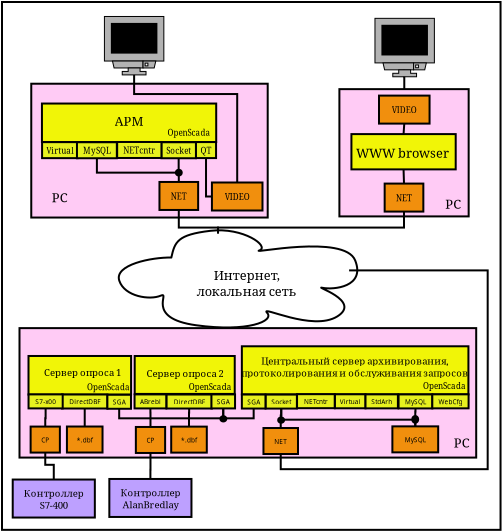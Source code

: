 <?xml version="1.0" encoding="UTF-8"?>
<dia:diagram xmlns:dia="http://www.lysator.liu.se/~alla/dia/">
  <dia:layer name="Тло" visible="true">
    <dia:group>
      <dia:object type="Standard - Box" version="0" id="O0">
        <dia:attribute name="obj_pos">
          <dia:point val="21.493,-13.909"/>
        </dia:attribute>
        <dia:attribute name="obj_bb">
          <dia:rectangle val="21.443,-13.959;46.47,12.534"/>
        </dia:attribute>
        <dia:attribute name="elem_corner">
          <dia:point val="21.493,-13.909"/>
        </dia:attribute>
        <dia:attribute name="elem_width">
          <dia:real val="24.927"/>
        </dia:attribute>
        <dia:attribute name="elem_height">
          <dia:real val="26.392"/>
        </dia:attribute>
        <dia:attribute name="show_background">
          <dia:boolean val="true"/>
        </dia:attribute>
      </dia:object>
      <dia:group>
        <dia:object type="Standard - Box" version="0" id="O1">
          <dia:attribute name="obj_pos">
            <dia:point val="22.956,-9.823"/>
          </dia:attribute>
          <dia:attribute name="obj_bb">
            <dia:rectangle val="22.907,-9.873;34.828,-3.082"/>
          </dia:attribute>
          <dia:attribute name="elem_corner">
            <dia:point val="22.956,-9.823"/>
          </dia:attribute>
          <dia:attribute name="elem_width">
            <dia:real val="11.822"/>
          </dia:attribute>
          <dia:attribute name="elem_height">
            <dia:real val="6.691"/>
          </dia:attribute>
          <dia:attribute name="inner_color">
            <dia:color val="#ffcbf5"/>
          </dia:attribute>
          <dia:attribute name="show_background">
            <dia:boolean val="true"/>
          </dia:attribute>
        </dia:object>
        <dia:object type="Standard - Box" version="0" id="O2">
          <dia:attribute name="obj_pos">
            <dia:point val="23.49,-8.832"/>
          </dia:attribute>
          <dia:attribute name="obj_bb">
            <dia:rectangle val="23.44,-8.882;32.253,-6.859"/>
          </dia:attribute>
          <dia:attribute name="elem_corner">
            <dia:point val="23.49,-8.832"/>
          </dia:attribute>
          <dia:attribute name="elem_width">
            <dia:real val="8.713"/>
          </dia:attribute>
          <dia:attribute name="elem_height">
            <dia:real val="1.923"/>
          </dia:attribute>
          <dia:attribute name="inner_color">
            <dia:color val="#f1f507"/>
          </dia:attribute>
          <dia:attribute name="show_background">
            <dia:boolean val="true"/>
          </dia:attribute>
        </dia:object>
        <dia:object type="Standard - Text" version="0" id="O3">
          <dia:attribute name="obj_pos">
            <dia:point val="24.373,-3.902"/>
          </dia:attribute>
          <dia:attribute name="obj_bb">
            <dia:rectangle val="23.863,-4.517;24.884,-3.717"/>
          </dia:attribute>
          <dia:attribute name="text">
            <dia:composite type="text">
              <dia:attribute name="string">
                <dia:string>#PC#</dia:string>
              </dia:attribute>
              <dia:attribute name="font">
                <dia:font name="Times-Roman"/>
              </dia:attribute>
              <dia:attribute name="height">
                <dia:real val="0.8"/>
              </dia:attribute>
              <dia:attribute name="pos">
                <dia:point val="24.373,-3.902"/>
              </dia:attribute>
              <dia:attribute name="color">
                <dia:color val="#000000"/>
              </dia:attribute>
              <dia:attribute name="alignment">
                <dia:enum val="1"/>
              </dia:attribute>
            </dia:composite>
          </dia:attribute>
        </dia:object>
        <dia:object type="Flowchart - Box" version="0" id="O4">
          <dia:attribute name="obj_pos">
            <dia:point val="23.497,-6.902"/>
          </dia:attribute>
          <dia:attribute name="obj_bb">
            <dia:rectangle val="23.447,-6.952;25.321,-6.052"/>
          </dia:attribute>
          <dia:attribute name="elem_corner">
            <dia:point val="23.497,-6.902"/>
          </dia:attribute>
          <dia:attribute name="elem_width">
            <dia:real val="1.774"/>
          </dia:attribute>
          <dia:attribute name="elem_height">
            <dia:real val="0.8"/>
          </dia:attribute>
          <dia:attribute name="inner_color">
            <dia:color val="#e7f11f"/>
          </dia:attribute>
          <dia:attribute name="show_background">
            <dia:boolean val="true"/>
          </dia:attribute>
          <dia:attribute name="padding">
            <dia:real val="0.1"/>
          </dia:attribute>
          <dia:attribute name="text">
            <dia:composite type="text">
              <dia:attribute name="string">
                <dia:string>#Virtual#</dia:string>
              </dia:attribute>
              <dia:attribute name="font">
                <dia:font name="Times-Roman"/>
              </dia:attribute>
              <dia:attribute name="height">
                <dia:real val="0.5"/>
              </dia:attribute>
              <dia:attribute name="pos">
                <dia:point val="24.384,-6.367"/>
              </dia:attribute>
              <dia:attribute name="color">
                <dia:color val="#000000"/>
              </dia:attribute>
              <dia:attribute name="alignment">
                <dia:enum val="1"/>
              </dia:attribute>
            </dia:composite>
          </dia:attribute>
        </dia:object>
        <dia:object type="Flowchart - Box" version="0" id="O5">
          <dia:attribute name="obj_pos">
            <dia:point val="25.241,-6.897"/>
          </dia:attribute>
          <dia:attribute name="obj_bb">
            <dia:rectangle val="25.191,-6.947;27.285,-6.047"/>
          </dia:attribute>
          <dia:attribute name="elem_corner">
            <dia:point val="25.241,-6.897"/>
          </dia:attribute>
          <dia:attribute name="elem_width">
            <dia:real val="1.994"/>
          </dia:attribute>
          <dia:attribute name="elem_height">
            <dia:real val="0.8"/>
          </dia:attribute>
          <dia:attribute name="inner_color">
            <dia:color val="#e7f11f"/>
          </dia:attribute>
          <dia:attribute name="show_background">
            <dia:boolean val="true"/>
          </dia:attribute>
          <dia:attribute name="padding">
            <dia:real val="0.1"/>
          </dia:attribute>
          <dia:attribute name="text">
            <dia:composite type="text">
              <dia:attribute name="string">
                <dia:string>#MySQL#</dia:string>
              </dia:attribute>
              <dia:attribute name="font">
                <dia:font name="Times-Roman"/>
              </dia:attribute>
              <dia:attribute name="height">
                <dia:real val="0.5"/>
              </dia:attribute>
              <dia:attribute name="pos">
                <dia:point val="26.238,-6.362"/>
              </dia:attribute>
              <dia:attribute name="color">
                <dia:color val="#000000"/>
              </dia:attribute>
              <dia:attribute name="alignment">
                <dia:enum val="1"/>
              </dia:attribute>
            </dia:composite>
          </dia:attribute>
        </dia:object>
        <dia:object type="Flowchart - Box" version="0" id="O6">
          <dia:attribute name="obj_pos">
            <dia:point val="29.461,-6.897"/>
          </dia:attribute>
          <dia:attribute name="obj_bb">
            <dia:rectangle val="29.411,-6.947;31.241,-6.047"/>
          </dia:attribute>
          <dia:attribute name="elem_corner">
            <dia:point val="29.461,-6.897"/>
          </dia:attribute>
          <dia:attribute name="elem_width">
            <dia:real val="1.73"/>
          </dia:attribute>
          <dia:attribute name="elem_height">
            <dia:real val="0.8"/>
          </dia:attribute>
          <dia:attribute name="inner_color">
            <dia:color val="#e7f11f"/>
          </dia:attribute>
          <dia:attribute name="show_background">
            <dia:boolean val="true"/>
          </dia:attribute>
          <dia:attribute name="padding">
            <dia:real val="0.1"/>
          </dia:attribute>
          <dia:attribute name="text">
            <dia:composite type="text">
              <dia:attribute name="string">
                <dia:string>#Socket#</dia:string>
              </dia:attribute>
              <dia:attribute name="font">
                <dia:font name="Times-Roman"/>
              </dia:attribute>
              <dia:attribute name="height">
                <dia:real val="0.5"/>
              </dia:attribute>
              <dia:attribute name="pos">
                <dia:point val="30.326,-6.362"/>
              </dia:attribute>
              <dia:attribute name="color">
                <dia:color val="#000000"/>
              </dia:attribute>
              <dia:attribute name="alignment">
                <dia:enum val="1"/>
              </dia:attribute>
            </dia:composite>
          </dia:attribute>
        </dia:object>
        <dia:object type="Flowchart - Box" version="0" id="O7">
          <dia:attribute name="obj_pos">
            <dia:point val="29.366,-4.911"/>
          </dia:attribute>
          <dia:attribute name="obj_bb">
            <dia:rectangle val="29.316,-4.961;31.35,-3.461"/>
          </dia:attribute>
          <dia:attribute name="elem_corner">
            <dia:point val="29.366,-4.911"/>
          </dia:attribute>
          <dia:attribute name="elem_width">
            <dia:real val="1.934"/>
          </dia:attribute>
          <dia:attribute name="elem_height">
            <dia:real val="1.4"/>
          </dia:attribute>
          <dia:attribute name="inner_color">
            <dia:color val="#f18f0d"/>
          </dia:attribute>
          <dia:attribute name="show_background">
            <dia:boolean val="true"/>
          </dia:attribute>
          <dia:attribute name="padding">
            <dia:real val="0.4"/>
          </dia:attribute>
          <dia:attribute name="text">
            <dia:composite type="text">
              <dia:attribute name="string">
                <dia:string>#NET#</dia:string>
              </dia:attribute>
              <dia:attribute name="font">
                <dia:font name="Times-Roman"/>
              </dia:attribute>
              <dia:attribute name="height">
                <dia:real val="0.5"/>
              </dia:attribute>
              <dia:attribute name="pos">
                <dia:point val="30.333,-4.076"/>
              </dia:attribute>
              <dia:attribute name="color">
                <dia:color val="#000000"/>
              </dia:attribute>
              <dia:attribute name="alignment">
                <dia:enum val="1"/>
              </dia:attribute>
            </dia:composite>
          </dia:attribute>
        </dia:object>
        <dia:object type="Standard - Text" version="0" id="O8">
          <dia:attribute name="obj_pos">
            <dia:point val="30.848,-7.217"/>
          </dia:attribute>
          <dia:attribute name="obj_bb">
            <dia:rectangle val="29.638,-7.602;32.058,-7.102"/>
          </dia:attribute>
          <dia:attribute name="text">
            <dia:composite type="text">
              <dia:attribute name="string">
                <dia:string>#OpenScada#</dia:string>
              </dia:attribute>
              <dia:attribute name="font">
                <dia:font name="Times-Roman"/>
              </dia:attribute>
              <dia:attribute name="height">
                <dia:real val="0.5"/>
              </dia:attribute>
              <dia:attribute name="pos">
                <dia:point val="30.848,-7.217"/>
              </dia:attribute>
              <dia:attribute name="color">
                <dia:color val="#000000"/>
              </dia:attribute>
              <dia:attribute name="alignment">
                <dia:enum val="1"/>
              </dia:attribute>
            </dia:composite>
          </dia:attribute>
        </dia:object>
        <dia:object type="Standard - ZigZagLine" version="0" id="O9">
          <dia:attribute name="obj_pos">
            <dia:point val="30.333,-4.911"/>
          </dia:attribute>
          <dia:attribute name="obj_bb">
            <dia:rectangle val="30.276,-6.147;30.383,-4.861"/>
          </dia:attribute>
          <dia:attribute name="orth_points">
            <dia:point val="30.333,-4.911"/>
            <dia:point val="30.333,-5.354"/>
            <dia:point val="30.326,-5.354"/>
            <dia:point val="30.326,-6.097"/>
          </dia:attribute>
          <dia:attribute name="orth_orient">
            <dia:enum val="1"/>
            <dia:enum val="0"/>
            <dia:enum val="1"/>
          </dia:attribute>
          <dia:connections>
            <dia:connection handle="0" to="O7" connection="2"/>
            <dia:connection handle="1" to="O6" connection="13"/>
          </dia:connections>
        </dia:object>
        <dia:object type="Flowchart - Box" version="0" id="O10">
          <dia:attribute name="obj_pos">
            <dia:point val="31.192,-6.905"/>
          </dia:attribute>
          <dia:attribute name="obj_bb">
            <dia:rectangle val="31.142,-6.955;32.246,-6.055"/>
          </dia:attribute>
          <dia:attribute name="elem_corner">
            <dia:point val="31.192,-6.905"/>
          </dia:attribute>
          <dia:attribute name="elem_width">
            <dia:real val="1.004"/>
          </dia:attribute>
          <dia:attribute name="elem_height">
            <dia:real val="0.8"/>
          </dia:attribute>
          <dia:attribute name="inner_color">
            <dia:color val="#e7f11f"/>
          </dia:attribute>
          <dia:attribute name="show_background">
            <dia:boolean val="true"/>
          </dia:attribute>
          <dia:attribute name="padding">
            <dia:real val="0.1"/>
          </dia:attribute>
          <dia:attribute name="text">
            <dia:composite type="text">
              <dia:attribute name="string">
                <dia:string>#QT#</dia:string>
              </dia:attribute>
              <dia:attribute name="font">
                <dia:font name="Times-Roman"/>
              </dia:attribute>
              <dia:attribute name="height">
                <dia:real val="0.5"/>
              </dia:attribute>
              <dia:attribute name="pos">
                <dia:point val="31.694,-6.37"/>
              </dia:attribute>
              <dia:attribute name="color">
                <dia:color val="#000000"/>
              </dia:attribute>
              <dia:attribute name="alignment">
                <dia:enum val="1"/>
              </dia:attribute>
            </dia:composite>
          </dia:attribute>
        </dia:object>
        <dia:object type="Flowchart - Box" version="0" id="O11">
          <dia:attribute name="obj_pos">
            <dia:point val="31.989,-4.884"/>
          </dia:attribute>
          <dia:attribute name="obj_bb">
            <dia:rectangle val="31.939,-4.934;34.567,-3.434"/>
          </dia:attribute>
          <dia:attribute name="elem_corner">
            <dia:point val="31.989,-4.884"/>
          </dia:attribute>
          <dia:attribute name="elem_width">
            <dia:real val="2.528"/>
          </dia:attribute>
          <dia:attribute name="elem_height">
            <dia:real val="1.4"/>
          </dia:attribute>
          <dia:attribute name="inner_color">
            <dia:color val="#f18f0d"/>
          </dia:attribute>
          <dia:attribute name="show_background">
            <dia:boolean val="true"/>
          </dia:attribute>
          <dia:attribute name="padding">
            <dia:real val="0.4"/>
          </dia:attribute>
          <dia:attribute name="text">
            <dia:composite type="text">
              <dia:attribute name="string">
                <dia:string>#VIDEO#</dia:string>
              </dia:attribute>
              <dia:attribute name="font">
                <dia:font name="Times-Roman"/>
              </dia:attribute>
              <dia:attribute name="height">
                <dia:real val="0.5"/>
              </dia:attribute>
              <dia:attribute name="pos">
                <dia:point val="33.253,-4.049"/>
              </dia:attribute>
              <dia:attribute name="color">
                <dia:color val="#000000"/>
              </dia:attribute>
              <dia:attribute name="alignment">
                <dia:enum val="1"/>
              </dia:attribute>
            </dia:composite>
          </dia:attribute>
        </dia:object>
        <dia:object type="Standard - ZigZagLine" version="0" id="O12">
          <dia:attribute name="obj_pos">
            <dia:point val="31.694,-6.105"/>
          </dia:attribute>
          <dia:attribute name="obj_bb">
            <dia:rectangle val="31.644,-6.155;32.039,-4.134"/>
          </dia:attribute>
          <dia:attribute name="orth_points">
            <dia:point val="31.694,-6.105"/>
            <dia:point val="31.694,-4.184"/>
            <dia:point val="31.989,-4.184"/>
          </dia:attribute>
          <dia:attribute name="orth_orient">
            <dia:enum val="1"/>
            <dia:enum val="0"/>
          </dia:attribute>
          <dia:connections>
            <dia:connection handle="0" to="O10" connection="13"/>
            <dia:connection handle="1" to="O11" connection="7"/>
          </dia:connections>
        </dia:object>
        <dia:object type="Network - General Monitor (With Stand)" version="0" id="O13">
          <dia:attribute name="obj_pos">
            <dia:point val="26.614,-13.185"/>
          </dia:attribute>
          <dia:attribute name="obj_bb">
            <dia:rectangle val="26.589,-13.21;29.61,-9.365"/>
          </dia:attribute>
          <dia:attribute name="elem_corner">
            <dia:point val="26.614,-13.185"/>
          </dia:attribute>
          <dia:attribute name="elem_width">
            <dia:real val="2.971"/>
          </dia:attribute>
          <dia:attribute name="elem_height">
            <dia:real val="2.921"/>
          </dia:attribute>
          <dia:attribute name="show_background">
            <dia:boolean val="true"/>
          </dia:attribute>
          <dia:attribute name="flip_horizontal">
            <dia:boolean val="false"/>
          </dia:attribute>
          <dia:attribute name="flip_vertical">
            <dia:boolean val="false"/>
          </dia:attribute>
          <dia:attribute name="padding">
            <dia:real val="0.354"/>
          </dia:attribute>
          <dia:attribute name="text">
            <dia:composite type="text">
              <dia:attribute name="string">
                <dia:string>##</dia:string>
              </dia:attribute>
              <dia:attribute name="font">
                <dia:font name="Courier"/>
              </dia:attribute>
              <dia:attribute name="height">
                <dia:real val="0.8"/>
              </dia:attribute>
              <dia:attribute name="pos">
                <dia:point val="28.099,-9.531"/>
              </dia:attribute>
              <dia:attribute name="color">
                <dia:color val="#000000"/>
              </dia:attribute>
              <dia:attribute name="alignment">
                <dia:enum val="1"/>
              </dia:attribute>
            </dia:composite>
          </dia:attribute>
        </dia:object>
        <dia:object type="Standard - ZigZagLine" version="0" id="O14">
          <dia:attribute name="obj_pos">
            <dia:point val="33.253,-4.884"/>
          </dia:attribute>
          <dia:attribute name="obj_bb">
            <dia:rectangle val="28.049,-10.314;33.303,-4.834"/>
          </dia:attribute>
          <dia:attribute name="orth_points">
            <dia:point val="33.253,-4.884"/>
            <dia:point val="33.253,-9.307"/>
            <dia:point val="28.099,-9.307"/>
            <dia:point val="28.099,-10.264"/>
          </dia:attribute>
          <dia:attribute name="orth_orient">
            <dia:enum val="1"/>
            <dia:enum val="0"/>
            <dia:enum val="1"/>
          </dia:attribute>
          <dia:connections>
            <dia:connection handle="0" to="O11" connection="2"/>
            <dia:connection handle="1" to="O13" connection="0"/>
          </dia:connections>
        </dia:object>
        <dia:object type="Flowchart - Box" version="0" id="O15">
          <dia:attribute name="obj_pos">
            <dia:point val="27.251,-6.91"/>
          </dia:attribute>
          <dia:attribute name="obj_bb">
            <dia:rectangle val="27.201,-6.96;29.515,-6.06"/>
          </dia:attribute>
          <dia:attribute name="elem_corner">
            <dia:point val="27.251,-6.91"/>
          </dia:attribute>
          <dia:attribute name="elem_width">
            <dia:real val="2.214"/>
          </dia:attribute>
          <dia:attribute name="elem_height">
            <dia:real val="0.8"/>
          </dia:attribute>
          <dia:attribute name="inner_color">
            <dia:color val="#e7f11f"/>
          </dia:attribute>
          <dia:attribute name="show_background">
            <dia:boolean val="true"/>
          </dia:attribute>
          <dia:attribute name="padding">
            <dia:real val="0.1"/>
          </dia:attribute>
          <dia:attribute name="text">
            <dia:composite type="text">
              <dia:attribute name="string">
                <dia:string>#NETcntr#</dia:string>
              </dia:attribute>
              <dia:attribute name="font">
                <dia:font name="Times-Roman"/>
              </dia:attribute>
              <dia:attribute name="height">
                <dia:real val="0.5"/>
              </dia:attribute>
              <dia:attribute name="pos">
                <dia:point val="28.358,-6.375"/>
              </dia:attribute>
              <dia:attribute name="color">
                <dia:color val="#000000"/>
              </dia:attribute>
              <dia:attribute name="alignment">
                <dia:enum val="1"/>
              </dia:attribute>
            </dia:composite>
          </dia:attribute>
        </dia:object>
        <dia:object type="Standard - Text" version="0" id="O16">
          <dia:attribute name="obj_pos">
            <dia:point val="27.844,-7.725"/>
          </dia:attribute>
          <dia:attribute name="obj_bb">
            <dia:rectangle val="26.894,-8.341;28.794,-7.541"/>
          </dia:attribute>
          <dia:attribute name="text">
            <dia:composite type="text">
              <dia:attribute name="string">
                <dia:string>#АРМ#</dia:string>
              </dia:attribute>
              <dia:attribute name="font">
                <dia:font name="Times-Roman"/>
              </dia:attribute>
              <dia:attribute name="height">
                <dia:real val="0.8"/>
              </dia:attribute>
              <dia:attribute name="pos">
                <dia:point val="27.844,-7.725"/>
              </dia:attribute>
              <dia:attribute name="color">
                <dia:color val="#000000"/>
              </dia:attribute>
              <dia:attribute name="alignment">
                <dia:enum val="1"/>
              </dia:attribute>
            </dia:composite>
          </dia:attribute>
        </dia:object>
        <dia:object type="Standard - Ellipse" version="0" id="O17">
          <dia:attribute name="obj_pos">
            <dia:point val="30.185,-5.52"/>
          </dia:attribute>
          <dia:attribute name="obj_bb">
            <dia:rectangle val="30.135,-5.57;30.53,-5.184"/>
          </dia:attribute>
          <dia:attribute name="elem_corner">
            <dia:point val="30.185,-5.52"/>
          </dia:attribute>
          <dia:attribute name="elem_width">
            <dia:real val="0.296"/>
          </dia:attribute>
          <dia:attribute name="elem_height">
            <dia:real val="0.286"/>
          </dia:attribute>
          <dia:attribute name="inner_color">
            <dia:color val="#010101"/>
          </dia:attribute>
        </dia:object>
        <dia:object type="Standard - ZigZagLine" version="0" id="O18">
          <dia:attribute name="obj_pos">
            <dia:point val="26.238,-6.097"/>
          </dia:attribute>
          <dia:attribute name="obj_bb">
            <dia:rectangle val="26.188,-6.147;30.235,-5.327"/>
          </dia:attribute>
          <dia:attribute name="orth_points">
            <dia:point val="26.238,-6.097"/>
            <dia:point val="26.238,-5.377"/>
            <dia:point val="30.185,-5.377"/>
          </dia:attribute>
          <dia:attribute name="orth_orient">
            <dia:enum val="1"/>
            <dia:enum val="0"/>
          </dia:attribute>
          <dia:connections>
            <dia:connection handle="0" to="O5" connection="13"/>
            <dia:connection handle="1" to="O17" connection="3"/>
          </dia:connections>
        </dia:object>
      </dia:group>
      <dia:object type="Flowchart - Box" version="0" id="O19">
        <dia:attribute name="obj_pos">
          <dia:point val="22.029,9.968"/>
        </dia:attribute>
        <dia:attribute name="obj_bb">
          <dia:rectangle val="21.979,9.918;26.185,11.918"/>
        </dia:attribute>
        <dia:attribute name="elem_corner">
          <dia:point val="22.029,9.968"/>
        </dia:attribute>
        <dia:attribute name="elem_width">
          <dia:real val="4.106"/>
        </dia:attribute>
        <dia:attribute name="elem_height">
          <dia:real val="1.9"/>
        </dia:attribute>
        <dia:attribute name="border_width">
          <dia:real val="0.1"/>
        </dia:attribute>
        <dia:attribute name="inner_color">
          <dia:color val="#bda0ff"/>
        </dia:attribute>
        <dia:attribute name="show_background">
          <dia:boolean val="true"/>
        </dia:attribute>
        <dia:attribute name="padding">
          <dia:real val="0.3"/>
        </dia:attribute>
        <dia:attribute name="text">
          <dia:composite type="text">
            <dia:attribute name="string">
              <dia:string>#Контроллер
S7-400#</dia:string>
            </dia:attribute>
            <dia:attribute name="font">
              <dia:font name="Times-Roman"/>
            </dia:attribute>
            <dia:attribute name="height">
              <dia:real val="0.6"/>
            </dia:attribute>
            <dia:attribute name="pos">
              <dia:point val="24.082,10.78"/>
            </dia:attribute>
            <dia:attribute name="color">
              <dia:color val="#000000"/>
            </dia:attribute>
            <dia:attribute name="alignment">
              <dia:enum val="1"/>
            </dia:attribute>
          </dia:composite>
        </dia:attribute>
      </dia:object>
      <dia:object type="Network - Cloud" version="0" id="O20">
        <dia:attribute name="obj_pos">
          <dia:point val="27.332,-2.494"/>
        </dia:attribute>
        <dia:attribute name="obj_bb">
          <dia:rectangle val="27.332,-2.494;39.257,2.366"/>
        </dia:attribute>
        <dia:attribute name="elem_corner">
          <dia:point val="27.332,-2.494"/>
        </dia:attribute>
        <dia:attribute name="elem_width">
          <dia:real val="11.925"/>
        </dia:attribute>
        <dia:attribute name="elem_height">
          <dia:real val="4.86"/>
        </dia:attribute>
        <dia:attribute name="inner_color">
          <dia:color val="#fff9d3"/>
        </dia:attribute>
        <dia:attribute name="show_background">
          <dia:boolean val="true"/>
        </dia:attribute>
        <dia:attribute name="flip_horizontal">
          <dia:boolean val="false"/>
        </dia:attribute>
        <dia:attribute name="flip_vertical">
          <dia:boolean val="false"/>
        </dia:attribute>
        <dia:attribute name="padding">
          <dia:real val="0.354"/>
        </dia:attribute>
        <dia:attribute name="text">
          <dia:composite type="text">
            <dia:attribute name="string">
              <dia:string>#Интернет,
локальная сеть#</dia:string>
            </dia:attribute>
            <dia:attribute name="font">
              <dia:font name="Times-Roman"/>
            </dia:attribute>
            <dia:attribute name="height">
              <dia:real val="0.8"/>
            </dia:attribute>
            <dia:attribute name="pos">
              <dia:point val="33.614,-0.163"/>
            </dia:attribute>
            <dia:attribute name="color">
              <dia:color val="#000000"/>
            </dia:attribute>
            <dia:attribute name="alignment">
              <dia:enum val="1"/>
            </dia:attribute>
          </dia:composite>
        </dia:attribute>
      </dia:object>
      <dia:object type="Standard - Box" version="0" id="O21">
        <dia:attribute name="obj_pos">
          <dia:point val="22.368,2.397"/>
        </dia:attribute>
        <dia:attribute name="obj_bb">
          <dia:rectangle val="22.318,2.347;45.253,8.92"/>
        </dia:attribute>
        <dia:attribute name="elem_corner">
          <dia:point val="22.368,2.397"/>
        </dia:attribute>
        <dia:attribute name="elem_width">
          <dia:real val="22.835"/>
        </dia:attribute>
        <dia:attribute name="elem_height">
          <dia:real val="6.473"/>
        </dia:attribute>
        <dia:attribute name="inner_color">
          <dia:color val="#ffcbf5"/>
        </dia:attribute>
        <dia:attribute name="show_background">
          <dia:boolean val="true"/>
        </dia:attribute>
      </dia:object>
      <dia:object type="Standard - Text" version="0" id="O22">
        <dia:attribute name="obj_pos">
          <dia:point val="44.475,8.368"/>
        </dia:attribute>
        <dia:attribute name="obj_bb">
          <dia:rectangle val="43.914,7.703;44.985,8.653"/>
        </dia:attribute>
        <dia:attribute name="text">
          <dia:composite type="text">
            <dia:attribute name="string">
              <dia:string>#PC#</dia:string>
            </dia:attribute>
            <dia:attribute name="font">
              <dia:font name="Times-Roman"/>
            </dia:attribute>
            <dia:attribute name="height">
              <dia:real val="0.8"/>
            </dia:attribute>
            <dia:attribute name="pos">
              <dia:point val="44.475,8.368"/>
            </dia:attribute>
            <dia:attribute name="color">
              <dia:color val="#000000"/>
            </dia:attribute>
            <dia:attribute name="alignment">
              <dia:enum val="1"/>
            </dia:attribute>
          </dia:composite>
        </dia:attribute>
      </dia:object>
      <dia:object type="Standard - ZigZagLine" version="0" id="O23">
        <dia:attribute name="obj_pos">
          <dia:point val="25.629,6.416"/>
        </dia:attribute>
        <dia:attribute name="obj_bb">
          <dia:rectangle val="25.579,6.366;25.679,7.367"/>
        </dia:attribute>
        <dia:attribute name="orth_points">
          <dia:point val="25.629,6.416"/>
          <dia:point val="25.629,6.923"/>
          <dia:point val="25.629,6.923"/>
          <dia:point val="25.629,7.317"/>
        </dia:attribute>
        <dia:attribute name="orth_orient">
          <dia:enum val="1"/>
          <dia:enum val="0"/>
          <dia:enum val="1"/>
        </dia:attribute>
        <dia:connections>
          <dia:connection handle="1" to="O26" connection="2"/>
        </dia:connections>
      </dia:object>
      <dia:object type="Flowchart - Box" version="0" id="O24">
        <dia:attribute name="obj_pos">
          <dia:point val="34.566,7.392"/>
        </dia:attribute>
        <dia:attribute name="obj_bb">
          <dia:rectangle val="34.516,7.342;36.343,8.742"/>
        </dia:attribute>
        <dia:attribute name="elem_corner">
          <dia:point val="34.566,7.392"/>
        </dia:attribute>
        <dia:attribute name="elem_width">
          <dia:real val="1.727"/>
        </dia:attribute>
        <dia:attribute name="elem_height">
          <dia:real val="1.3"/>
        </dia:attribute>
        <dia:attribute name="inner_color">
          <dia:color val="#f18f0d"/>
        </dia:attribute>
        <dia:attribute name="show_background">
          <dia:boolean val="true"/>
        </dia:attribute>
        <dia:attribute name="padding">
          <dia:real val="0.4"/>
        </dia:attribute>
        <dia:attribute name="text">
          <dia:composite type="text">
            <dia:attribute name="string">
              <dia:string>#NET#</dia:string>
            </dia:attribute>
            <dia:attribute name="font">
              <dia:font name="Helvetica"/>
            </dia:attribute>
            <dia:attribute name="height">
              <dia:real val="0.4"/>
            </dia:attribute>
            <dia:attribute name="pos">
              <dia:point val="35.43,8.168"/>
            </dia:attribute>
            <dia:attribute name="color">
              <dia:color val="#000000"/>
            </dia:attribute>
            <dia:attribute name="alignment">
              <dia:enum val="1"/>
            </dia:attribute>
          </dia:composite>
        </dia:attribute>
      </dia:object>
      <dia:object type="Flowchart - Box" version="0" id="O25">
        <dia:attribute name="obj_pos">
          <dia:point val="22.924,7.32"/>
        </dia:attribute>
        <dia:attribute name="obj_bb">
          <dia:rectangle val="22.875,7.27;24.438,8.67"/>
        </dia:attribute>
        <dia:attribute name="elem_corner">
          <dia:point val="22.924,7.32"/>
        </dia:attribute>
        <dia:attribute name="elem_width">
          <dia:real val="1.463"/>
        </dia:attribute>
        <dia:attribute name="elem_height">
          <dia:real val="1.3"/>
        </dia:attribute>
        <dia:attribute name="inner_color">
          <dia:color val="#f18f0d"/>
        </dia:attribute>
        <dia:attribute name="show_background">
          <dia:boolean val="true"/>
        </dia:attribute>
        <dia:attribute name="padding">
          <dia:real val="0.4"/>
        </dia:attribute>
        <dia:attribute name="text">
          <dia:composite type="text">
            <dia:attribute name="string">
              <dia:string>#CP#</dia:string>
            </dia:attribute>
            <dia:attribute name="font">
              <dia:font name="Helvetica"/>
            </dia:attribute>
            <dia:attribute name="height">
              <dia:real val="0.4"/>
            </dia:attribute>
            <dia:attribute name="pos">
              <dia:point val="23.656,8.096"/>
            </dia:attribute>
            <dia:attribute name="color">
              <dia:color val="#000000"/>
            </dia:attribute>
            <dia:attribute name="alignment">
              <dia:enum val="1"/>
            </dia:attribute>
          </dia:composite>
        </dia:attribute>
      </dia:object>
      <dia:object type="Flowchart - Box" version="0" id="O26">
        <dia:attribute name="obj_pos">
          <dia:point val="24.739,7.317"/>
        </dia:attribute>
        <dia:attribute name="obj_bb">
          <dia:rectangle val="24.689,7.267;26.569,8.667"/>
        </dia:attribute>
        <dia:attribute name="elem_corner">
          <dia:point val="24.739,7.317"/>
        </dia:attribute>
        <dia:attribute name="elem_width">
          <dia:real val="1.78"/>
        </dia:attribute>
        <dia:attribute name="elem_height">
          <dia:real val="1.3"/>
        </dia:attribute>
        <dia:attribute name="inner_color">
          <dia:color val="#f18f0d"/>
        </dia:attribute>
        <dia:attribute name="show_background">
          <dia:boolean val="true"/>
        </dia:attribute>
        <dia:attribute name="padding">
          <dia:real val="0.4"/>
        </dia:attribute>
        <dia:attribute name="text">
          <dia:composite type="text">
            <dia:attribute name="string">
              <dia:string>#*.dbf#</dia:string>
            </dia:attribute>
            <dia:attribute name="font">
              <dia:font name="Helvetica"/>
            </dia:attribute>
            <dia:attribute name="height">
              <dia:real val="0.4"/>
            </dia:attribute>
            <dia:attribute name="pos">
              <dia:point val="25.629,8.093"/>
            </dia:attribute>
            <dia:attribute name="color">
              <dia:color val="#000000"/>
            </dia:attribute>
            <dia:attribute name="alignment">
              <dia:enum val="1"/>
            </dia:attribute>
          </dia:composite>
        </dia:attribute>
      </dia:object>
      <dia:object type="Standard - ZigZagLine" version="0" id="O27">
        <dia:attribute name="obj_pos">
          <dia:point val="23.674,6.411"/>
        </dia:attribute>
        <dia:attribute name="obj_bb">
          <dia:rectangle val="23.606,6.361;23.724,7.37"/>
        </dia:attribute>
        <dia:attribute name="orth_points">
          <dia:point val="23.674,6.411"/>
          <dia:point val="23.674,6.902"/>
          <dia:point val="23.656,6.902"/>
          <dia:point val="23.656,7.32"/>
        </dia:attribute>
        <dia:attribute name="orth_orient">
          <dia:enum val="1"/>
          <dia:enum val="0"/>
          <dia:enum val="1"/>
        </dia:attribute>
        <dia:connections>
          <dia:connection handle="1" to="O25" connection="2"/>
        </dia:connections>
      </dia:object>
      <dia:object type="Standard - ZigZagLine" version="0" id="O28">
        <dia:attribute name="obj_pos">
          <dia:point val="23.656,8.62"/>
        </dia:attribute>
        <dia:attribute name="obj_bb">
          <dia:rectangle val="23.606,8.57;24.132,10.018"/>
        </dia:attribute>
        <dia:attribute name="orth_points">
          <dia:point val="23.656,8.62"/>
          <dia:point val="23.656,9.231"/>
          <dia:point val="24.082,9.231"/>
          <dia:point val="24.082,9.968"/>
        </dia:attribute>
        <dia:attribute name="orth_orient">
          <dia:enum val="1"/>
          <dia:enum val="0"/>
          <dia:enum val="1"/>
        </dia:attribute>
        <dia:connections>
          <dia:connection handle="0" to="O25" connection="13"/>
          <dia:connection handle="1" to="O19" connection="2"/>
        </dia:connections>
      </dia:object>
      <dia:object type="Standard - ZigZagLine" version="0" id="O29">
        <dia:attribute name="obj_pos">
          <dia:point val="35.43,8.692"/>
        </dia:attribute>
        <dia:attribute name="obj_bb">
          <dia:rectangle val="35.38,-0.539;45.827,9.5"/>
        </dia:attribute>
        <dia:attribute name="orth_points">
          <dia:point val="35.43,8.692"/>
          <dia:point val="35.43,9.45"/>
          <dia:point val="45.777,9.45"/>
          <dia:point val="45.777,-0.489"/>
          <dia:point val="38.848,-0.489"/>
        </dia:attribute>
        <dia:attribute name="orth_orient">
          <dia:enum val="1"/>
          <dia:enum val="0"/>
          <dia:enum val="1"/>
          <dia:enum val="0"/>
        </dia:attribute>
        <dia:connections>
          <dia:connection handle="0" to="O24" connection="13"/>
          <dia:connection handle="1" to="O20" connection="2"/>
        </dia:connections>
      </dia:object>
      <dia:object type="Standard - ZigZagLine" version="0" id="O30">
        <dia:attribute name="obj_pos">
          <dia:point val="35.455,6.42"/>
        </dia:attribute>
        <dia:attribute name="obj_bb">
          <dia:rectangle val="35.38,6.37;35.505,7.442"/>
        </dia:attribute>
        <dia:attribute name="orth_points">
          <dia:point val="35.455,6.42"/>
          <dia:point val="35.455,6.765"/>
          <dia:point val="35.43,6.765"/>
          <dia:point val="35.43,7.392"/>
        </dia:attribute>
        <dia:attribute name="orth_orient">
          <dia:enum val="1"/>
          <dia:enum val="0"/>
          <dia:enum val="1"/>
        </dia:attribute>
        <dia:connections>
          <dia:connection handle="1" to="O24" connection="2"/>
        </dia:connections>
      </dia:object>
      <dia:object type="Flowchart - Box" version="0" id="O31">
        <dia:attribute name="obj_pos">
          <dia:point val="28.186,7.339"/>
        </dia:attribute>
        <dia:attribute name="obj_bb">
          <dia:rectangle val="28.136,7.289;29.699,8.689"/>
        </dia:attribute>
        <dia:attribute name="elem_corner">
          <dia:point val="28.186,7.339"/>
        </dia:attribute>
        <dia:attribute name="elem_width">
          <dia:real val="1.463"/>
        </dia:attribute>
        <dia:attribute name="elem_height">
          <dia:real val="1.3"/>
        </dia:attribute>
        <dia:attribute name="inner_color">
          <dia:color val="#f18f0d"/>
        </dia:attribute>
        <dia:attribute name="show_background">
          <dia:boolean val="true"/>
        </dia:attribute>
        <dia:attribute name="padding">
          <dia:real val="0.4"/>
        </dia:attribute>
        <dia:attribute name="text">
          <dia:composite type="text">
            <dia:attribute name="string">
              <dia:string>#CP#</dia:string>
            </dia:attribute>
            <dia:attribute name="font">
              <dia:font name="Helvetica"/>
            </dia:attribute>
            <dia:attribute name="height">
              <dia:real val="0.4"/>
            </dia:attribute>
            <dia:attribute name="pos">
              <dia:point val="28.917,8.115"/>
            </dia:attribute>
            <dia:attribute name="color">
              <dia:color val="#000000"/>
            </dia:attribute>
            <dia:attribute name="alignment">
              <dia:enum val="1"/>
            </dia:attribute>
          </dia:composite>
        </dia:attribute>
      </dia:object>
      <dia:object type="Standard - ZigZagLine" version="0" id="O32">
        <dia:attribute name="obj_pos">
          <dia:point val="28.913,6.412"/>
        </dia:attribute>
        <dia:attribute name="obj_bb">
          <dia:rectangle val="28.863,6.362;28.967,7.389"/>
        </dia:attribute>
        <dia:attribute name="orth_points">
          <dia:point val="28.913,6.412"/>
          <dia:point val="28.913,6.624"/>
          <dia:point val="28.917,6.624"/>
          <dia:point val="28.917,7.339"/>
        </dia:attribute>
        <dia:attribute name="orth_orient">
          <dia:enum val="1"/>
          <dia:enum val="0"/>
          <dia:enum val="1"/>
        </dia:attribute>
        <dia:connections>
          <dia:connection handle="1" to="O31" connection="2"/>
        </dia:connections>
      </dia:object>
      <dia:object type="Flowchart - Box" version="0" id="O33">
        <dia:attribute name="obj_pos">
          <dia:point val="29.953,7.322"/>
        </dia:attribute>
        <dia:attribute name="obj_bb">
          <dia:rectangle val="29.903,7.272;31.783,8.672"/>
        </dia:attribute>
        <dia:attribute name="elem_corner">
          <dia:point val="29.953,7.322"/>
        </dia:attribute>
        <dia:attribute name="elem_width">
          <dia:real val="1.78"/>
        </dia:attribute>
        <dia:attribute name="elem_height">
          <dia:real val="1.3"/>
        </dia:attribute>
        <dia:attribute name="inner_color">
          <dia:color val="#f18f0d"/>
        </dia:attribute>
        <dia:attribute name="show_background">
          <dia:boolean val="true"/>
        </dia:attribute>
        <dia:attribute name="padding">
          <dia:real val="0.4"/>
        </dia:attribute>
        <dia:attribute name="text">
          <dia:composite type="text">
            <dia:attribute name="string">
              <dia:string>#*.dbf#</dia:string>
            </dia:attribute>
            <dia:attribute name="font">
              <dia:font name="Helvetica"/>
            </dia:attribute>
            <dia:attribute name="height">
              <dia:real val="0.4"/>
            </dia:attribute>
            <dia:attribute name="pos">
              <dia:point val="30.843,8.098"/>
            </dia:attribute>
            <dia:attribute name="color">
              <dia:color val="#000000"/>
            </dia:attribute>
            <dia:attribute name="alignment">
              <dia:enum val="1"/>
            </dia:attribute>
          </dia:composite>
        </dia:attribute>
      </dia:object>
      <dia:object type="Standard - ZigZagLine" version="0" id="O34">
        <dia:attribute name="obj_pos">
          <dia:point val="30.85,6.417"/>
        </dia:attribute>
        <dia:attribute name="obj_bb">
          <dia:rectangle val="30.793,6.367;30.9,7.372"/>
        </dia:attribute>
        <dia:attribute name="orth_points">
          <dia:point val="30.85,6.417"/>
          <dia:point val="30.85,6.624"/>
          <dia:point val="30.843,6.624"/>
          <dia:point val="30.843,7.322"/>
        </dia:attribute>
        <dia:attribute name="orth_orient">
          <dia:enum val="1"/>
          <dia:enum val="0"/>
          <dia:enum val="1"/>
        </dia:attribute>
        <dia:connections>
          <dia:connection handle="1" to="O33" connection="2"/>
        </dia:connections>
      </dia:object>
      <dia:object type="Flowchart - Box" version="0" id="O35">
        <dia:attribute name="obj_pos">
          <dia:point val="26.86,9.939"/>
        </dia:attribute>
        <dia:attribute name="obj_bb">
          <dia:rectangle val="26.81,9.889;31.015,11.889"/>
        </dia:attribute>
        <dia:attribute name="elem_corner">
          <dia:point val="26.86,9.939"/>
        </dia:attribute>
        <dia:attribute name="elem_width">
          <dia:real val="4.106"/>
        </dia:attribute>
        <dia:attribute name="elem_height">
          <dia:real val="1.9"/>
        </dia:attribute>
        <dia:attribute name="border_width">
          <dia:real val="0.1"/>
        </dia:attribute>
        <dia:attribute name="inner_color">
          <dia:color val="#bda0ff"/>
        </dia:attribute>
        <dia:attribute name="show_background">
          <dia:boolean val="true"/>
        </dia:attribute>
        <dia:attribute name="padding">
          <dia:real val="0.3"/>
        </dia:attribute>
        <dia:attribute name="text">
          <dia:composite type="text">
            <dia:attribute name="string">
              <dia:string>#Контроллер
AlanBredlay#</dia:string>
            </dia:attribute>
            <dia:attribute name="font">
              <dia:font name="Times-Roman"/>
            </dia:attribute>
            <dia:attribute name="height">
              <dia:real val="0.6"/>
            </dia:attribute>
            <dia:attribute name="pos">
              <dia:point val="28.913,10.75"/>
            </dia:attribute>
            <dia:attribute name="color">
              <dia:color val="#000000"/>
            </dia:attribute>
            <dia:attribute name="alignment">
              <dia:enum val="1"/>
            </dia:attribute>
          </dia:composite>
        </dia:attribute>
      </dia:object>
      <dia:object type="Standard - ZigZagLine" version="0" id="O36">
        <dia:attribute name="obj_pos">
          <dia:point val="28.917,8.639"/>
        </dia:attribute>
        <dia:attribute name="obj_bb">
          <dia:rectangle val="28.863,8.589;28.967,9.989"/>
        </dia:attribute>
        <dia:attribute name="orth_points">
          <dia:point val="28.917,8.639"/>
          <dia:point val="28.917,9.479"/>
          <dia:point val="28.913,9.479"/>
          <dia:point val="28.913,9.939"/>
        </dia:attribute>
        <dia:attribute name="orth_orient">
          <dia:enum val="1"/>
          <dia:enum val="0"/>
          <dia:enum val="1"/>
        </dia:attribute>
        <dia:connections>
          <dia:connection handle="0" to="O31" connection="13"/>
          <dia:connection handle="1" to="O35" connection="2"/>
        </dia:connections>
      </dia:object>
      <dia:object type="Standard - ZigZagLine" version="0" id="O37">
        <dia:attribute name="obj_pos">
          <dia:point val="27.352,6.429"/>
        </dia:attribute>
        <dia:attribute name="obj_bb">
          <dia:rectangle val="27.302,6.362;32.605,6.957"/>
        </dia:attribute>
        <dia:attribute name="orth_points">
          <dia:point val="27.352,6.429"/>
          <dia:point val="27.352,6.907"/>
          <dia:point val="32.555,6.907"/>
          <dia:point val="32.555,6.412"/>
        </dia:attribute>
        <dia:attribute name="orth_orient">
          <dia:enum val="1"/>
          <dia:enum val="0"/>
          <dia:enum val="1"/>
        </dia:attribute>
      </dia:object>
      <dia:object type="Standard - ZigZagLine" version="0" id="O38">
        <dia:attribute name="obj_pos">
          <dia:point val="32.555,6.412"/>
        </dia:attribute>
        <dia:attribute name="obj_bb">
          <dia:rectangle val="32.505,6.362;34.126,6.957"/>
        </dia:attribute>
        <dia:attribute name="orth_points">
          <dia:point val="32.555,6.412"/>
          <dia:point val="32.555,6.907"/>
          <dia:point val="34.076,6.907"/>
          <dia:point val="34.076,6.418"/>
        </dia:attribute>
        <dia:attribute name="orth_orient">
          <dia:enum val="1"/>
          <dia:enum val="0"/>
          <dia:enum val="1"/>
        </dia:attribute>
      </dia:object>
      <dia:object type="Standard - Ellipse" version="0" id="O39">
        <dia:attribute name="obj_pos">
          <dia:point val="32.412,6.801"/>
        </dia:attribute>
        <dia:attribute name="obj_bb">
          <dia:rectangle val="32.362,6.751;32.758,7.114"/>
        </dia:attribute>
        <dia:attribute name="elem_corner">
          <dia:point val="32.412,6.801"/>
        </dia:attribute>
        <dia:attribute name="elem_width">
          <dia:real val="0.296"/>
        </dia:attribute>
        <dia:attribute name="elem_height">
          <dia:real val="0.263"/>
        </dia:attribute>
        <dia:attribute name="inner_color">
          <dia:color val="#010101"/>
        </dia:attribute>
      </dia:object>
      <dia:group>
        <dia:object type="Standard - Box" version="0" id="O40">
          <dia:attribute name="obj_pos">
            <dia:point val="28.128,3.791"/>
          </dia:attribute>
          <dia:attribute name="obj_bb">
            <dia:rectangle val="28.078,3.741;33.179,5.737"/>
          </dia:attribute>
          <dia:attribute name="elem_corner">
            <dia:point val="28.128,3.791"/>
          </dia:attribute>
          <dia:attribute name="elem_width">
            <dia:real val="5.002"/>
          </dia:attribute>
          <dia:attribute name="elem_height">
            <dia:real val="1.896"/>
          </dia:attribute>
          <dia:attribute name="inner_color">
            <dia:color val="#f1f507"/>
          </dia:attribute>
          <dia:attribute name="show_background">
            <dia:boolean val="true"/>
          </dia:attribute>
        </dia:object>
        <dia:object type="Standard - Text" version="0" id="O41">
          <dia:attribute name="obj_pos">
            <dia:point val="31.903,5.486"/>
          </dia:attribute>
          <dia:attribute name="obj_bb">
            <dia:rectangle val="30.693,5.101;33.113,5.601"/>
          </dia:attribute>
          <dia:attribute name="text">
            <dia:composite type="text">
              <dia:attribute name="string">
                <dia:string>#OpenScada#</dia:string>
              </dia:attribute>
              <dia:attribute name="font">
                <dia:font name="Times-Roman"/>
              </dia:attribute>
              <dia:attribute name="height">
                <dia:real val="0.5"/>
              </dia:attribute>
              <dia:attribute name="pos">
                <dia:point val="31.903,5.486"/>
              </dia:attribute>
              <dia:attribute name="color">
                <dia:color val="#000000"/>
              </dia:attribute>
              <dia:attribute name="alignment">
                <dia:enum val="1"/>
              </dia:attribute>
            </dia:composite>
          </dia:attribute>
        </dia:object>
        <dia:object type="Flowchart - Box" version="0" id="O42">
          <dia:attribute name="obj_pos">
            <dia:point val="29.715,5.717"/>
          </dia:attribute>
          <dia:attribute name="obj_bb">
            <dia:rectangle val="29.665,5.667;32.036,6.467"/>
          </dia:attribute>
          <dia:attribute name="elem_corner">
            <dia:point val="29.715,5.717"/>
          </dia:attribute>
          <dia:attribute name="elem_width">
            <dia:real val="2.271"/>
          </dia:attribute>
          <dia:attribute name="elem_height">
            <dia:real val="0.7"/>
          </dia:attribute>
          <dia:attribute name="inner_color">
            <dia:color val="#e7f11f"/>
          </dia:attribute>
          <dia:attribute name="show_background">
            <dia:boolean val="true"/>
          </dia:attribute>
          <dia:attribute name="padding">
            <dia:real val="0.1"/>
          </dia:attribute>
          <dia:attribute name="text">
            <dia:composite type="text">
              <dia:attribute name="string">
                <dia:string>#DirectDBF#</dia:string>
              </dia:attribute>
              <dia:attribute name="font">
                <dia:font name="Helvetica"/>
              </dia:attribute>
              <dia:attribute name="height">
                <dia:real val="0.4"/>
              </dia:attribute>
              <dia:attribute name="pos">
                <dia:point val="30.85,6.193"/>
              </dia:attribute>
              <dia:attribute name="color">
                <dia:color val="#000000"/>
              </dia:attribute>
              <dia:attribute name="alignment">
                <dia:enum val="1"/>
              </dia:attribute>
            </dia:composite>
          </dia:attribute>
        </dia:object>
        <dia:object type="Flowchart - Box" version="0" id="O43">
          <dia:attribute name="obj_pos">
            <dia:point val="28.121,5.712"/>
          </dia:attribute>
          <dia:attribute name="obj_bb">
            <dia:rectangle val="28.071,5.662;29.756,6.462"/>
          </dia:attribute>
          <dia:attribute name="elem_corner">
            <dia:point val="28.121,5.712"/>
          </dia:attribute>
          <dia:attribute name="elem_width">
            <dia:real val="1.585"/>
          </dia:attribute>
          <dia:attribute name="elem_height">
            <dia:real val="0.7"/>
          </dia:attribute>
          <dia:attribute name="inner_color">
            <dia:color val="#e7f11f"/>
          </dia:attribute>
          <dia:attribute name="show_background">
            <dia:boolean val="true"/>
          </dia:attribute>
          <dia:attribute name="padding">
            <dia:real val="0.1"/>
          </dia:attribute>
          <dia:attribute name="text">
            <dia:composite type="text">
              <dia:attribute name="string">
                <dia:string>#ABrebl#</dia:string>
              </dia:attribute>
              <dia:attribute name="font">
                <dia:font name="Helvetica"/>
              </dia:attribute>
              <dia:attribute name="height">
                <dia:real val="0.4"/>
              </dia:attribute>
              <dia:attribute name="pos">
                <dia:point val="28.913,6.188"/>
              </dia:attribute>
              <dia:attribute name="color">
                <dia:color val="#000000"/>
              </dia:attribute>
              <dia:attribute name="alignment">
                <dia:enum val="1"/>
              </dia:attribute>
            </dia:composite>
          </dia:attribute>
        </dia:object>
        <dia:object type="Flowchart - Box" version="0" id="O44">
          <dia:attribute name="obj_pos">
            <dia:point val="31.965,5.712"/>
          </dia:attribute>
          <dia:attribute name="obj_bb">
            <dia:rectangle val="31.915,5.662;33.195,6.462"/>
          </dia:attribute>
          <dia:attribute name="elem_corner">
            <dia:point val="31.965,5.712"/>
          </dia:attribute>
          <dia:attribute name="elem_width">
            <dia:real val="1.18"/>
          </dia:attribute>
          <dia:attribute name="elem_height">
            <dia:real val="0.7"/>
          </dia:attribute>
          <dia:attribute name="inner_color">
            <dia:color val="#e7f11f"/>
          </dia:attribute>
          <dia:attribute name="show_background">
            <dia:boolean val="true"/>
          </dia:attribute>
          <dia:attribute name="padding">
            <dia:real val="0.1"/>
          </dia:attribute>
          <dia:attribute name="text">
            <dia:composite type="text">
              <dia:attribute name="string">
                <dia:string>#SGA#</dia:string>
              </dia:attribute>
              <dia:attribute name="font">
                <dia:font name="Helvetica"/>
              </dia:attribute>
              <dia:attribute name="height">
                <dia:real val="0.4"/>
              </dia:attribute>
              <dia:attribute name="pos">
                <dia:point val="32.555,6.188"/>
              </dia:attribute>
              <dia:attribute name="color">
                <dia:color val="#000000"/>
              </dia:attribute>
              <dia:attribute name="alignment">
                <dia:enum val="1"/>
              </dia:attribute>
            </dia:composite>
          </dia:attribute>
        </dia:object>
        <dia:object type="Standard - Text" version="0" id="O45">
          <dia:attribute name="obj_pos">
            <dia:point val="30.637,4.838"/>
          </dia:attribute>
          <dia:attribute name="obj_bb">
            <dia:rectangle val="28.433,4.377;32.842,4.977"/>
          </dia:attribute>
          <dia:attribute name="text">
            <dia:composite type="text">
              <dia:attribute name="string">
                <dia:string>#Cервер опроса 2#</dia:string>
              </dia:attribute>
              <dia:attribute name="font">
                <dia:font name="Times-Roman"/>
              </dia:attribute>
              <dia:attribute name="height">
                <dia:real val="0.6"/>
              </dia:attribute>
              <dia:attribute name="pos">
                <dia:point val="30.637,4.838"/>
              </dia:attribute>
              <dia:attribute name="color">
                <dia:color val="#000000"/>
              </dia:attribute>
              <dia:attribute name="alignment">
                <dia:enum val="1"/>
              </dia:attribute>
            </dia:composite>
          </dia:attribute>
        </dia:object>
      </dia:group>
      <dia:group>
        <dia:object type="Standard - Box" version="0" id="O46">
          <dia:attribute name="obj_pos">
            <dia:point val="22.818,3.79"/>
          </dia:attribute>
          <dia:attribute name="obj_bb">
            <dia:rectangle val="22.768,3.74;27.997,5.772"/>
          </dia:attribute>
          <dia:attribute name="elem_corner">
            <dia:point val="22.818,3.79"/>
          </dia:attribute>
          <dia:attribute name="elem_width">
            <dia:real val="5.129"/>
          </dia:attribute>
          <dia:attribute name="elem_height">
            <dia:real val="1.932"/>
          </dia:attribute>
          <dia:attribute name="inner_color">
            <dia:color val="#f1f507"/>
          </dia:attribute>
          <dia:attribute name="show_background">
            <dia:boolean val="true"/>
          </dia:attribute>
        </dia:object>
        <dia:object type="Standard - Text" version="0" id="O47">
          <dia:attribute name="obj_pos">
            <dia:point val="26.823,5.502"/>
          </dia:attribute>
          <dia:attribute name="obj_bb">
            <dia:rectangle val="25.613,5.068;28.083,5.718"/>
          </dia:attribute>
          <dia:attribute name="text">
            <dia:composite type="text">
              <dia:attribute name="string">
                <dia:string>#OpenScada#</dia:string>
              </dia:attribute>
              <dia:attribute name="font">
                <dia:font name="Times-Roman"/>
              </dia:attribute>
              <dia:attribute name="height">
                <dia:real val="0.5"/>
              </dia:attribute>
              <dia:attribute name="pos">
                <dia:point val="26.823,5.502"/>
              </dia:attribute>
              <dia:attribute name="color">
                <dia:color val="#000000"/>
              </dia:attribute>
              <dia:attribute name="alignment">
                <dia:enum val="1"/>
              </dia:attribute>
            </dia:composite>
          </dia:attribute>
        </dia:object>
        <dia:object type="Flowchart - Box" version="0" id="O48">
          <dia:attribute name="obj_pos">
            <dia:point val="24.494,5.716"/>
          </dia:attribute>
          <dia:attribute name="obj_bb">
            <dia:rectangle val="24.444,5.666;26.815,6.466"/>
          </dia:attribute>
          <dia:attribute name="elem_corner">
            <dia:point val="24.494,5.716"/>
          </dia:attribute>
          <dia:attribute name="elem_width">
            <dia:real val="2.271"/>
          </dia:attribute>
          <dia:attribute name="elem_height">
            <dia:real val="0.7"/>
          </dia:attribute>
          <dia:attribute name="inner_color">
            <dia:color val="#e7f11f"/>
          </dia:attribute>
          <dia:attribute name="show_background">
            <dia:boolean val="true"/>
          </dia:attribute>
          <dia:attribute name="padding">
            <dia:real val="0.1"/>
          </dia:attribute>
          <dia:attribute name="text">
            <dia:composite type="text">
              <dia:attribute name="string">
                <dia:string>#DirectDBF#</dia:string>
              </dia:attribute>
              <dia:attribute name="font">
                <dia:font name="Helvetica"/>
              </dia:attribute>
              <dia:attribute name="height">
                <dia:real val="0.4"/>
              </dia:attribute>
              <dia:attribute name="pos">
                <dia:point val="25.629,6.192"/>
              </dia:attribute>
              <dia:attribute name="color">
                <dia:color val="#000000"/>
              </dia:attribute>
              <dia:attribute name="alignment">
                <dia:enum val="1"/>
              </dia:attribute>
            </dia:composite>
          </dia:attribute>
        </dia:object>
        <dia:object type="Flowchart - Box" version="0" id="O49">
          <dia:attribute name="obj_pos">
            <dia:point val="22.82,5.711"/>
          </dia:attribute>
          <dia:attribute name="obj_bb">
            <dia:rectangle val="22.77,5.661;24.578,6.461"/>
          </dia:attribute>
          <dia:attribute name="elem_corner">
            <dia:point val="22.82,5.711"/>
          </dia:attribute>
          <dia:attribute name="elem_width">
            <dia:real val="1.708"/>
          </dia:attribute>
          <dia:attribute name="elem_height">
            <dia:real val="0.7"/>
          </dia:attribute>
          <dia:attribute name="inner_color">
            <dia:color val="#e7f11f"/>
          </dia:attribute>
          <dia:attribute name="show_background">
            <dia:boolean val="true"/>
          </dia:attribute>
          <dia:attribute name="padding">
            <dia:real val="0.1"/>
          </dia:attribute>
          <dia:attribute name="text">
            <dia:composite type="text">
              <dia:attribute name="string">
                <dia:string>#S7-x00#</dia:string>
              </dia:attribute>
              <dia:attribute name="font">
                <dia:font name="Helvetica"/>
              </dia:attribute>
              <dia:attribute name="height">
                <dia:real val="0.4"/>
              </dia:attribute>
              <dia:attribute name="pos">
                <dia:point val="23.674,6.187"/>
              </dia:attribute>
              <dia:attribute name="color">
                <dia:color val="#000000"/>
              </dia:attribute>
              <dia:attribute name="alignment">
                <dia:enum val="1"/>
              </dia:attribute>
            </dia:composite>
          </dia:attribute>
        </dia:object>
        <dia:object type="Flowchart - Box" version="0" id="O50">
          <dia:attribute name="obj_pos">
            <dia:point val="26.762,5.729"/>
          </dia:attribute>
          <dia:attribute name="obj_bb">
            <dia:rectangle val="26.712,5.679;27.992,6.479"/>
          </dia:attribute>
          <dia:attribute name="elem_corner">
            <dia:point val="26.762,5.729"/>
          </dia:attribute>
          <dia:attribute name="elem_width">
            <dia:real val="1.18"/>
          </dia:attribute>
          <dia:attribute name="elem_height">
            <dia:real val="0.7"/>
          </dia:attribute>
          <dia:attribute name="inner_color">
            <dia:color val="#e7f11f"/>
          </dia:attribute>
          <dia:attribute name="show_background">
            <dia:boolean val="true"/>
          </dia:attribute>
          <dia:attribute name="padding">
            <dia:real val="0.1"/>
          </dia:attribute>
          <dia:attribute name="text">
            <dia:composite type="text">
              <dia:attribute name="string">
                <dia:string>#SGA#</dia:string>
              </dia:attribute>
              <dia:attribute name="font">
                <dia:font name="Helvetica"/>
              </dia:attribute>
              <dia:attribute name="height">
                <dia:real val="0.4"/>
              </dia:attribute>
              <dia:attribute name="pos">
                <dia:point val="27.352,6.205"/>
              </dia:attribute>
              <dia:attribute name="color">
                <dia:color val="#000000"/>
              </dia:attribute>
              <dia:attribute name="alignment">
                <dia:enum val="1"/>
              </dia:attribute>
            </dia:composite>
          </dia:attribute>
        </dia:object>
        <dia:object type="Standard - Text" version="0" id="O51">
          <dia:attribute name="obj_pos">
            <dia:point val="25.522,4.785"/>
          </dia:attribute>
          <dia:attribute name="obj_bb">
            <dia:rectangle val="23.331,4.273;27.763,5.023"/>
          </dia:attribute>
          <dia:attribute name="text">
            <dia:composite type="text">
              <dia:attribute name="string">
                <dia:string>#Cервер опроса 1#</dia:string>
              </dia:attribute>
              <dia:attribute name="font">
                <dia:font name="Times-Roman"/>
              </dia:attribute>
              <dia:attribute name="height">
                <dia:real val="0.6"/>
              </dia:attribute>
              <dia:attribute name="pos">
                <dia:point val="25.522,4.785"/>
              </dia:attribute>
              <dia:attribute name="color">
                <dia:color val="#000000"/>
              </dia:attribute>
              <dia:attribute name="alignment">
                <dia:enum val="1"/>
              </dia:attribute>
            </dia:composite>
          </dia:attribute>
        </dia:object>
      </dia:group>
      <dia:object type="Flowchart - Box" version="0" id="O52">
        <dia:attribute name="obj_pos">
          <dia:point val="41.012,7.309"/>
        </dia:attribute>
        <dia:attribute name="obj_bb">
          <dia:rectangle val="40.962,7.259;43.352,8.659"/>
        </dia:attribute>
        <dia:attribute name="elem_corner">
          <dia:point val="41.012,7.309"/>
        </dia:attribute>
        <dia:attribute name="elem_width">
          <dia:real val="2.29"/>
        </dia:attribute>
        <dia:attribute name="elem_height">
          <dia:real val="1.3"/>
        </dia:attribute>
        <dia:attribute name="inner_color">
          <dia:color val="#f18f0d"/>
        </dia:attribute>
        <dia:attribute name="show_background">
          <dia:boolean val="true"/>
        </dia:attribute>
        <dia:attribute name="padding">
          <dia:real val="0.4"/>
        </dia:attribute>
        <dia:attribute name="text">
          <dia:composite type="text">
            <dia:attribute name="string">
              <dia:string>#MySQL#</dia:string>
            </dia:attribute>
            <dia:attribute name="font">
              <dia:font name="Helvetica"/>
            </dia:attribute>
            <dia:attribute name="height">
              <dia:real val="0.4"/>
            </dia:attribute>
            <dia:attribute name="pos">
              <dia:point val="42.157,8.084"/>
            </dia:attribute>
            <dia:attribute name="color">
              <dia:color val="#000000"/>
            </dia:attribute>
            <dia:attribute name="alignment">
              <dia:enum val="1"/>
            </dia:attribute>
          </dia:composite>
        </dia:attribute>
      </dia:object>
      <dia:object type="Standard - ZigZagLine" version="0" id="O53">
        <dia:attribute name="obj_pos">
          <dia:point val="42.167,6.412"/>
        </dia:attribute>
        <dia:attribute name="obj_bb">
          <dia:rectangle val="42.107,6.362;42.217,7.359"/>
        </dia:attribute>
        <dia:attribute name="orth_points">
          <dia:point val="42.167,6.412"/>
          <dia:point val="42.167,6.571"/>
          <dia:point val="42.157,6.571"/>
          <dia:point val="42.157,7.309"/>
        </dia:attribute>
        <dia:attribute name="orth_orient">
          <dia:enum val="1"/>
          <dia:enum val="0"/>
          <dia:enum val="1"/>
        </dia:attribute>
        <dia:connections>
          <dia:connection handle="1" to="O52" connection="2"/>
        </dia:connections>
      </dia:object>
      <dia:group>
        <dia:object type="Standard - Box" version="0" id="O54">
          <dia:attribute name="obj_pos">
            <dia:point val="33.486,3.305"/>
          </dia:attribute>
          <dia:attribute name="obj_bb">
            <dia:rectangle val="33.436,3.255;44.864,5.762"/>
          </dia:attribute>
          <dia:attribute name="elem_corner">
            <dia:point val="33.486,3.305"/>
          </dia:attribute>
          <dia:attribute name="elem_width">
            <dia:real val="11.328"/>
          </dia:attribute>
          <dia:attribute name="elem_height">
            <dia:real val="2.407"/>
          </dia:attribute>
          <dia:attribute name="inner_color">
            <dia:color val="#f1f507"/>
          </dia:attribute>
          <dia:attribute name="show_background">
            <dia:boolean val="true"/>
          </dia:attribute>
        </dia:object>
        <dia:object type="Standard - Text" version="0" id="O55">
          <dia:attribute name="obj_pos">
            <dia:point val="43.623,5.442"/>
          </dia:attribute>
          <dia:attribute name="obj_bb">
            <dia:rectangle val="42.413,5.057;44.833,5.557"/>
          </dia:attribute>
          <dia:attribute name="text">
            <dia:composite type="text">
              <dia:attribute name="string">
                <dia:string>#OpenScada#</dia:string>
              </dia:attribute>
              <dia:attribute name="font">
                <dia:font name="Times-Roman"/>
              </dia:attribute>
              <dia:attribute name="height">
                <dia:real val="0.5"/>
              </dia:attribute>
              <dia:attribute name="pos">
                <dia:point val="43.623,5.442"/>
              </dia:attribute>
              <dia:attribute name="color">
                <dia:color val="#000000"/>
              </dia:attribute>
              <dia:attribute name="alignment">
                <dia:enum val="1"/>
              </dia:attribute>
            </dia:composite>
          </dia:attribute>
        </dia:object>
        <dia:object type="Flowchart - Box" version="0" id="O56">
          <dia:attribute name="obj_pos">
            <dia:point val="38.137,5.705"/>
          </dia:attribute>
          <dia:attribute name="obj_bb">
            <dia:rectangle val="38.087,5.655;39.719,6.455"/>
          </dia:attribute>
          <dia:attribute name="elem_corner">
            <dia:point val="38.137,5.705"/>
          </dia:attribute>
          <dia:attribute name="elem_width">
            <dia:real val="1.532"/>
          </dia:attribute>
          <dia:attribute name="elem_height">
            <dia:real val="0.7"/>
          </dia:attribute>
          <dia:attribute name="inner_color">
            <dia:color val="#e7f11f"/>
          </dia:attribute>
          <dia:attribute name="show_background">
            <dia:boolean val="true"/>
          </dia:attribute>
          <dia:attribute name="padding">
            <dia:real val="0.1"/>
          </dia:attribute>
          <dia:attribute name="text">
            <dia:composite type="text">
              <dia:attribute name="string">
                <dia:string>#Virtual#</dia:string>
              </dia:attribute>
              <dia:attribute name="font">
                <dia:font name="Helvetica"/>
              </dia:attribute>
              <dia:attribute name="height">
                <dia:real val="0.4"/>
              </dia:attribute>
              <dia:attribute name="pos">
                <dia:point val="38.903,6.181"/>
              </dia:attribute>
              <dia:attribute name="color">
                <dia:color val="#000000"/>
              </dia:attribute>
              <dia:attribute name="alignment">
                <dia:enum val="1"/>
              </dia:attribute>
            </dia:composite>
          </dia:attribute>
        </dia:object>
        <dia:object type="Flowchart - Box" version="0" id="O57">
          <dia:attribute name="obj_pos">
            <dia:point val="41.322,5.712"/>
          </dia:attribute>
          <dia:attribute name="obj_bb">
            <dia:rectangle val="41.272,5.662;43.062,6.462"/>
          </dia:attribute>
          <dia:attribute name="elem_corner">
            <dia:point val="41.322,5.712"/>
          </dia:attribute>
          <dia:attribute name="elem_width">
            <dia:real val="1.69"/>
          </dia:attribute>
          <dia:attribute name="elem_height">
            <dia:real val="0.7"/>
          </dia:attribute>
          <dia:attribute name="inner_color">
            <dia:color val="#e7f11f"/>
          </dia:attribute>
          <dia:attribute name="show_background">
            <dia:boolean val="true"/>
          </dia:attribute>
          <dia:attribute name="padding">
            <dia:real val="0.1"/>
          </dia:attribute>
          <dia:attribute name="text">
            <dia:composite type="text">
              <dia:attribute name="string">
                <dia:string>#MySQL#</dia:string>
              </dia:attribute>
              <dia:attribute name="font">
                <dia:font name="Helvetica"/>
              </dia:attribute>
              <dia:attribute name="height">
                <dia:real val="0.4"/>
              </dia:attribute>
              <dia:attribute name="pos">
                <dia:point val="42.167,6.188"/>
              </dia:attribute>
              <dia:attribute name="color">
                <dia:color val="#000000"/>
              </dia:attribute>
              <dia:attribute name="alignment">
                <dia:enum val="1"/>
              </dia:attribute>
            </dia:composite>
          </dia:attribute>
        </dia:object>
        <dia:object type="Flowchart - Box" version="0" id="O58">
          <dia:attribute name="obj_pos">
            <dia:point val="34.671,5.72"/>
          </dia:attribute>
          <dia:attribute name="obj_bb">
            <dia:rectangle val="34.621,5.67;36.288,6.47"/>
          </dia:attribute>
          <dia:attribute name="elem_corner">
            <dia:point val="34.671,5.72"/>
          </dia:attribute>
          <dia:attribute name="elem_width">
            <dia:real val="1.567"/>
          </dia:attribute>
          <dia:attribute name="elem_height">
            <dia:real val="0.7"/>
          </dia:attribute>
          <dia:attribute name="inner_color">
            <dia:color val="#e7f11f"/>
          </dia:attribute>
          <dia:attribute name="show_background">
            <dia:boolean val="true"/>
          </dia:attribute>
          <dia:attribute name="padding">
            <dia:real val="0.1"/>
          </dia:attribute>
          <dia:attribute name="text">
            <dia:composite type="text">
              <dia:attribute name="string">
                <dia:string>#Socket#</dia:string>
              </dia:attribute>
              <dia:attribute name="font">
                <dia:font name="Helvetica"/>
              </dia:attribute>
              <dia:attribute name="height">
                <dia:real val="0.4"/>
              </dia:attribute>
              <dia:attribute name="pos">
                <dia:point val="35.455,6.196"/>
              </dia:attribute>
              <dia:attribute name="color">
                <dia:color val="#000000"/>
              </dia:attribute>
              <dia:attribute name="alignment">
                <dia:enum val="1"/>
              </dia:attribute>
            </dia:composite>
          </dia:attribute>
        </dia:object>
        <dia:object type="Flowchart - Box" version="0" id="O59">
          <dia:attribute name="obj_pos">
            <dia:point val="43.008,5.708"/>
          </dia:attribute>
          <dia:attribute name="obj_bb">
            <dia:rectangle val="42.958,5.658;44.872,6.458"/>
          </dia:attribute>
          <dia:attribute name="elem_corner">
            <dia:point val="43.008,5.708"/>
          </dia:attribute>
          <dia:attribute name="elem_width">
            <dia:real val="1.814"/>
          </dia:attribute>
          <dia:attribute name="elem_height">
            <dia:real val="0.7"/>
          </dia:attribute>
          <dia:attribute name="inner_color">
            <dia:color val="#e7f11f"/>
          </dia:attribute>
          <dia:attribute name="show_background">
            <dia:boolean val="true"/>
          </dia:attribute>
          <dia:attribute name="padding">
            <dia:real val="0.1"/>
          </dia:attribute>
          <dia:attribute name="text">
            <dia:composite type="text">
              <dia:attribute name="string">
                <dia:string>#WebCfg#</dia:string>
              </dia:attribute>
              <dia:attribute name="font">
                <dia:font name="Helvetica"/>
              </dia:attribute>
              <dia:attribute name="height">
                <dia:real val="0.4"/>
              </dia:attribute>
              <dia:attribute name="pos">
                <dia:point val="43.915,6.184"/>
              </dia:attribute>
              <dia:attribute name="color">
                <dia:color val="#000000"/>
              </dia:attribute>
              <dia:attribute name="alignment">
                <dia:enum val="1"/>
              </dia:attribute>
            </dia:composite>
          </dia:attribute>
        </dia:object>
        <dia:object type="Flowchart - Box" version="0" id="O60">
          <dia:attribute name="obj_pos">
            <dia:point val="39.668,5.709"/>
          </dia:attribute>
          <dia:attribute name="obj_bb">
            <dia:rectangle val="39.618,5.659;41.338,6.459"/>
          </dia:attribute>
          <dia:attribute name="elem_corner">
            <dia:point val="39.668,5.709"/>
          </dia:attribute>
          <dia:attribute name="elem_width">
            <dia:real val="1.62"/>
          </dia:attribute>
          <dia:attribute name="elem_height">
            <dia:real val="0.7"/>
          </dia:attribute>
          <dia:attribute name="inner_color">
            <dia:color val="#e7f11f"/>
          </dia:attribute>
          <dia:attribute name="show_background">
            <dia:boolean val="true"/>
          </dia:attribute>
          <dia:attribute name="padding">
            <dia:real val="0.1"/>
          </dia:attribute>
          <dia:attribute name="text">
            <dia:composite type="text">
              <dia:attribute name="string">
                <dia:string>#StdArh#</dia:string>
              </dia:attribute>
              <dia:attribute name="font">
                <dia:font name="Helvetica"/>
              </dia:attribute>
              <dia:attribute name="height">
                <dia:real val="0.4"/>
              </dia:attribute>
              <dia:attribute name="pos">
                <dia:point val="40.478,6.185"/>
              </dia:attribute>
              <dia:attribute name="color">
                <dia:color val="#000000"/>
              </dia:attribute>
              <dia:attribute name="alignment">
                <dia:enum val="1"/>
              </dia:attribute>
            </dia:composite>
          </dia:attribute>
        </dia:object>
        <dia:object type="Standard - Text" version="0" id="O61">
          <dia:attribute name="obj_pos">
            <dia:point val="39.136,4.215"/>
          </dia:attribute>
          <dia:attribute name="obj_bb">
            <dia:rectangle val="32.879,3.754;45.393,4.954"/>
          </dia:attribute>
          <dia:attribute name="text">
            <dia:composite type="text">
              <dia:attribute name="string">
                <dia:string>#Центральный сервер архивирования,
протоколирования и обслуживания запросов#</dia:string>
              </dia:attribute>
              <dia:attribute name="font">
                <dia:font name="Times-Roman"/>
              </dia:attribute>
              <dia:attribute name="height">
                <dia:real val="0.6"/>
              </dia:attribute>
              <dia:attribute name="pos">
                <dia:point val="39.136,4.215"/>
              </dia:attribute>
              <dia:attribute name="color">
                <dia:color val="#000000"/>
              </dia:attribute>
              <dia:attribute name="alignment">
                <dia:enum val="1"/>
              </dia:attribute>
            </dia:composite>
          </dia:attribute>
        </dia:object>
        <dia:object type="Flowchart - Box" version="0" id="O62">
          <dia:attribute name="obj_pos">
            <dia:point val="36.245,5.7"/>
          </dia:attribute>
          <dia:attribute name="obj_bb">
            <dia:rectangle val="36.195,5.65;38.179,6.45"/>
          </dia:attribute>
          <dia:attribute name="elem_corner">
            <dia:point val="36.245,5.7"/>
          </dia:attribute>
          <dia:attribute name="elem_width">
            <dia:real val="1.884"/>
          </dia:attribute>
          <dia:attribute name="elem_height">
            <dia:real val="0.7"/>
          </dia:attribute>
          <dia:attribute name="inner_color">
            <dia:color val="#e7f11f"/>
          </dia:attribute>
          <dia:attribute name="show_background">
            <dia:boolean val="true"/>
          </dia:attribute>
          <dia:attribute name="padding">
            <dia:real val="0.1"/>
          </dia:attribute>
          <dia:attribute name="text">
            <dia:composite type="text">
              <dia:attribute name="string">
                <dia:string>#NETcntr#</dia:string>
              </dia:attribute>
              <dia:attribute name="font">
                <dia:font name="Helvetica"/>
              </dia:attribute>
              <dia:attribute name="height">
                <dia:real val="0.4"/>
              </dia:attribute>
              <dia:attribute name="pos">
                <dia:point val="37.187,6.176"/>
              </dia:attribute>
              <dia:attribute name="color">
                <dia:color val="#000000"/>
              </dia:attribute>
              <dia:attribute name="alignment">
                <dia:enum val="1"/>
              </dia:attribute>
            </dia:composite>
          </dia:attribute>
        </dia:object>
        <dia:object type="Flowchart - Box" version="0" id="O63">
          <dia:attribute name="obj_pos">
            <dia:point val="33.486,5.718"/>
          </dia:attribute>
          <dia:attribute name="obj_bb">
            <dia:rectangle val="33.436,5.668;34.716,6.468"/>
          </dia:attribute>
          <dia:attribute name="elem_corner">
            <dia:point val="33.486,5.718"/>
          </dia:attribute>
          <dia:attribute name="elem_width">
            <dia:real val="1.18"/>
          </dia:attribute>
          <dia:attribute name="elem_height">
            <dia:real val="0.7"/>
          </dia:attribute>
          <dia:attribute name="inner_color">
            <dia:color val="#e7f11f"/>
          </dia:attribute>
          <dia:attribute name="show_background">
            <dia:boolean val="true"/>
          </dia:attribute>
          <dia:attribute name="padding">
            <dia:real val="0.1"/>
          </dia:attribute>
          <dia:attribute name="text">
            <dia:composite type="text">
              <dia:attribute name="string">
                <dia:string>#SGA#</dia:string>
              </dia:attribute>
              <dia:attribute name="font">
                <dia:font name="Helvetica"/>
              </dia:attribute>
              <dia:attribute name="height">
                <dia:real val="0.4"/>
              </dia:attribute>
              <dia:attribute name="pos">
                <dia:point val="34.076,6.193"/>
              </dia:attribute>
              <dia:attribute name="color">
                <dia:color val="#000000"/>
              </dia:attribute>
              <dia:attribute name="alignment">
                <dia:enum val="1"/>
              </dia:attribute>
            </dia:composite>
          </dia:attribute>
        </dia:object>
      </dia:group>
      <dia:object type="Standard - ZigZagLine" version="0" id="O64">
        <dia:attribute name="obj_pos">
          <dia:point val="35.455,6.42"/>
        </dia:attribute>
        <dia:attribute name="obj_bb">
          <dia:rectangle val="35.405,6.37;42.207,7.359"/>
        </dia:attribute>
        <dia:attribute name="orth_points">
          <dia:point val="35.455,6.42"/>
          <dia:point val="35.455,6.975"/>
          <dia:point val="42.157,6.975"/>
          <dia:point val="42.157,7.309"/>
        </dia:attribute>
        <dia:attribute name="orth_orient">
          <dia:enum val="1"/>
          <dia:enum val="0"/>
          <dia:enum val="1"/>
        </dia:attribute>
        <dia:connections>
          <dia:connection handle="1" to="O52" connection="2"/>
        </dia:connections>
      </dia:object>
      <dia:object type="Standard - Ellipse" version="0" id="O65">
        <dia:attribute name="obj_pos">
          <dia:point val="35.301,6.865"/>
        </dia:attribute>
        <dia:attribute name="obj_bb">
          <dia:rectangle val="35.251,6.815;35.647,7.179"/>
        </dia:attribute>
        <dia:attribute name="elem_corner">
          <dia:point val="35.301,6.865"/>
        </dia:attribute>
        <dia:attribute name="elem_width">
          <dia:real val="0.296"/>
        </dia:attribute>
        <dia:attribute name="elem_height">
          <dia:real val="0.263"/>
        </dia:attribute>
        <dia:attribute name="inner_color">
          <dia:color val="#010101"/>
        </dia:attribute>
      </dia:object>
      <dia:object type="Standard - Ellipse" version="0" id="O66">
        <dia:attribute name="obj_pos">
          <dia:point val="42.006,6.793"/>
        </dia:attribute>
        <dia:attribute name="obj_bb">
          <dia:rectangle val="41.956,6.743;42.352,7.179"/>
        </dia:attribute>
        <dia:attribute name="elem_corner">
          <dia:point val="42.006,6.793"/>
        </dia:attribute>
        <dia:attribute name="elem_width">
          <dia:real val="0.296"/>
        </dia:attribute>
        <dia:attribute name="elem_height">
          <dia:real val="0.336"/>
        </dia:attribute>
        <dia:attribute name="inner_color">
          <dia:color val="#010101"/>
        </dia:attribute>
      </dia:object>
      <dia:object type="Standard - ZigZagLine" version="0" id="O67">
        <dia:attribute name="obj_pos">
          <dia:point val="32.294,-2.336"/>
        </dia:attribute>
        <dia:attribute name="obj_bb">
          <dia:rectangle val="30.283,-3.561;32.344,-2.286"/>
        </dia:attribute>
        <dia:attribute name="orth_points">
          <dia:point val="32.294,-2.336"/>
          <dia:point val="32.294,-2.63"/>
          <dia:point val="30.333,-2.63"/>
          <dia:point val="30.333,-3.511"/>
        </dia:attribute>
        <dia:attribute name="orth_orient">
          <dia:enum val="1"/>
          <dia:enum val="0"/>
          <dia:enum val="1"/>
        </dia:attribute>
        <dia:connections>
          <dia:connection handle="0" to="O20" connection="3"/>
        </dia:connections>
      </dia:object>
      <dia:group>
        <dia:object type="Standard - ZigZagLine" version="0" id="O68">
          <dia:attribute name="obj_pos">
            <dia:point val="41.607,-9.229"/>
          </dia:attribute>
          <dia:attribute name="obj_bb">
            <dia:rectangle val="41.541,-10.857;41.657,-9.179"/>
          </dia:attribute>
          <dia:attribute name="orth_points">
            <dia:point val="41.607,-9.229"/>
            <dia:point val="41.607,-10.193"/>
            <dia:point val="41.591,-10.193"/>
            <dia:point val="41.591,-10.807"/>
          </dia:attribute>
          <dia:attribute name="orth_orient">
            <dia:enum val="1"/>
            <dia:enum val="0"/>
            <dia:enum val="1"/>
          </dia:attribute>
          <dia:connections>
            <dia:connection handle="0" to="O76" connection="2"/>
          </dia:connections>
        </dia:object>
        <dia:object type="Network - General Monitor (With Stand)" version="0" id="O69">
          <dia:attribute name="obj_pos">
            <dia:point val="40.141,-13.092"/>
          </dia:attribute>
          <dia:attribute name="obj_bb">
            <dia:rectangle val="40.116,-13.117;43.137,-9.271"/>
          </dia:attribute>
          <dia:attribute name="elem_corner">
            <dia:point val="40.141,-13.092"/>
          </dia:attribute>
          <dia:attribute name="elem_width">
            <dia:real val="2.971"/>
          </dia:attribute>
          <dia:attribute name="elem_height">
            <dia:real val="2.921"/>
          </dia:attribute>
          <dia:attribute name="show_background">
            <dia:boolean val="true"/>
          </dia:attribute>
          <dia:attribute name="flip_horizontal">
            <dia:boolean val="false"/>
          </dia:attribute>
          <dia:attribute name="flip_vertical">
            <dia:boolean val="false"/>
          </dia:attribute>
          <dia:attribute name="padding">
            <dia:real val="0.354"/>
          </dia:attribute>
          <dia:attribute name="text">
            <dia:composite type="text">
              <dia:attribute name="string">
                <dia:string>##</dia:string>
              </dia:attribute>
              <dia:attribute name="font">
                <dia:font name="Courier"/>
              </dia:attribute>
              <dia:attribute name="height">
                <dia:real val="0.8"/>
              </dia:attribute>
              <dia:attribute name="pos">
                <dia:point val="41.627,-9.438"/>
              </dia:attribute>
              <dia:attribute name="color">
                <dia:color val="#000000"/>
              </dia:attribute>
              <dia:attribute name="alignment">
                <dia:enum val="1"/>
              </dia:attribute>
            </dia:composite>
          </dia:attribute>
        </dia:object>
        <dia:object type="Standard - Box" version="0" id="O70">
          <dia:attribute name="obj_pos">
            <dia:point val="38.363,-9.552"/>
          </dia:attribute>
          <dia:attribute name="obj_bb">
            <dia:rectangle val="38.313,-9.602;44.877,-3.139"/>
          </dia:attribute>
          <dia:attribute name="elem_corner">
            <dia:point val="38.363,-9.552"/>
          </dia:attribute>
          <dia:attribute name="elem_width">
            <dia:real val="6.463"/>
          </dia:attribute>
          <dia:attribute name="elem_height">
            <dia:real val="6.363"/>
          </dia:attribute>
          <dia:attribute name="inner_color">
            <dia:color val="#ffcbf5"/>
          </dia:attribute>
          <dia:attribute name="show_background">
            <dia:boolean val="true"/>
          </dia:attribute>
        </dia:object>
        <dia:object type="Standard - Text" version="0" id="O71">
          <dia:attribute name="obj_pos">
            <dia:point val="44.056,-3.574"/>
          </dia:attribute>
          <dia:attribute name="obj_bb">
            <dia:rectangle val="43.546,-4.189;44.567,-3.389"/>
          </dia:attribute>
          <dia:attribute name="text">
            <dia:composite type="text">
              <dia:attribute name="string">
                <dia:string>#PC#</dia:string>
              </dia:attribute>
              <dia:attribute name="font">
                <dia:font name="Times-Roman"/>
              </dia:attribute>
              <dia:attribute name="height">
                <dia:real val="0.8"/>
              </dia:attribute>
              <dia:attribute name="pos">
                <dia:point val="44.056,-3.574"/>
              </dia:attribute>
              <dia:attribute name="color">
                <dia:color val="#000000"/>
              </dia:attribute>
              <dia:attribute name="alignment">
                <dia:enum val="1"/>
              </dia:attribute>
            </dia:composite>
          </dia:attribute>
        </dia:object>
        <dia:object type="Flowchart - Box" version="0" id="O72">
          <dia:attribute name="obj_pos">
            <dia:point val="40.626,-4.83"/>
          </dia:attribute>
          <dia:attribute name="obj_bb">
            <dia:rectangle val="40.576,-4.88;42.61,-3.38"/>
          </dia:attribute>
          <dia:attribute name="elem_corner">
            <dia:point val="40.626,-4.83"/>
          </dia:attribute>
          <dia:attribute name="elem_width">
            <dia:real val="1.934"/>
          </dia:attribute>
          <dia:attribute name="elem_height">
            <dia:real val="1.4"/>
          </dia:attribute>
          <dia:attribute name="inner_color">
            <dia:color val="#f18f0d"/>
          </dia:attribute>
          <dia:attribute name="show_background">
            <dia:boolean val="true"/>
          </dia:attribute>
          <dia:attribute name="padding">
            <dia:real val="0.4"/>
          </dia:attribute>
          <dia:attribute name="text">
            <dia:composite type="text">
              <dia:attribute name="string">
                <dia:string>#NET#</dia:string>
              </dia:attribute>
              <dia:attribute name="font">
                <dia:font name="Times-Roman"/>
              </dia:attribute>
              <dia:attribute name="height">
                <dia:real val="0.5"/>
              </dia:attribute>
              <dia:attribute name="pos">
                <dia:point val="41.593,-3.995"/>
              </dia:attribute>
              <dia:attribute name="color">
                <dia:color val="#000000"/>
              </dia:attribute>
              <dia:attribute name="alignment">
                <dia:enum val="1"/>
              </dia:attribute>
            </dia:composite>
          </dia:attribute>
        </dia:object>
        <dia:object type="Standard - Box" version="0" id="O73">
          <dia:attribute name="obj_pos">
            <dia:point val="38.964,-7.304"/>
          </dia:attribute>
          <dia:attribute name="obj_bb">
            <dia:rectangle val="38.914,-7.354;44.228,-5.49"/>
          </dia:attribute>
          <dia:attribute name="elem_corner">
            <dia:point val="38.964,-7.304"/>
          </dia:attribute>
          <dia:attribute name="elem_width">
            <dia:real val="5.214"/>
          </dia:attribute>
          <dia:attribute name="elem_height">
            <dia:real val="1.764"/>
          </dia:attribute>
          <dia:attribute name="inner_color">
            <dia:color val="#f1f507"/>
          </dia:attribute>
          <dia:attribute name="show_background">
            <dia:boolean val="true"/>
          </dia:attribute>
        </dia:object>
        <dia:object type="Standard - Text" version="0" id="O74">
          <dia:attribute name="obj_pos">
            <dia:point val="41.514,-6.125"/>
          </dia:attribute>
          <dia:attribute name="obj_bb">
            <dia:rectangle val="38.821,-6.74;44.206,-5.94"/>
          </dia:attribute>
          <dia:attribute name="text">
            <dia:composite type="text">
              <dia:attribute name="string">
                <dia:string>#WWW browser#</dia:string>
              </dia:attribute>
              <dia:attribute name="font">
                <dia:font name="Times-Roman"/>
              </dia:attribute>
              <dia:attribute name="height">
                <dia:real val="0.8"/>
              </dia:attribute>
              <dia:attribute name="pos">
                <dia:point val="41.514,-6.125"/>
              </dia:attribute>
              <dia:attribute name="color">
                <dia:color val="#000000"/>
              </dia:attribute>
              <dia:attribute name="alignment">
                <dia:enum val="1"/>
              </dia:attribute>
            </dia:composite>
          </dia:attribute>
        </dia:object>
        <dia:object type="Standard - Line" version="0" id="O75">
          <dia:attribute name="obj_pos">
            <dia:point val="41.571,-5.54"/>
          </dia:attribute>
          <dia:attribute name="obj_bb">
            <dia:rectangle val="41.52,-5.592;41.644,-4.778"/>
          </dia:attribute>
          <dia:attribute name="conn_endpoints">
            <dia:point val="41.571,-5.54"/>
            <dia:point val="41.593,-4.83"/>
          </dia:attribute>
          <dia:attribute name="numcp">
            <dia:int val="1"/>
          </dia:attribute>
          <dia:connections>
            <dia:connection handle="0" to="O73" connection="6"/>
            <dia:connection handle="1" to="O72" connection="2"/>
          </dia:connections>
        </dia:object>
        <dia:object type="Flowchart - Box" version="0" id="O76">
          <dia:attribute name="obj_pos">
            <dia:point val="40.343,-9.229"/>
          </dia:attribute>
          <dia:attribute name="obj_bb">
            <dia:rectangle val="40.293,-9.279;42.921,-7.779"/>
          </dia:attribute>
          <dia:attribute name="elem_corner">
            <dia:point val="40.343,-9.229"/>
          </dia:attribute>
          <dia:attribute name="elem_width">
            <dia:real val="2.528"/>
          </dia:attribute>
          <dia:attribute name="elem_height">
            <dia:real val="1.4"/>
          </dia:attribute>
          <dia:attribute name="inner_color">
            <dia:color val="#f18f0d"/>
          </dia:attribute>
          <dia:attribute name="show_background">
            <dia:boolean val="true"/>
          </dia:attribute>
          <dia:attribute name="padding">
            <dia:real val="0.4"/>
          </dia:attribute>
          <dia:attribute name="text">
            <dia:composite type="text">
              <dia:attribute name="string">
                <dia:string>#VIDEO#</dia:string>
              </dia:attribute>
              <dia:attribute name="font">
                <dia:font name="Times-Roman"/>
              </dia:attribute>
              <dia:attribute name="height">
                <dia:real val="0.5"/>
              </dia:attribute>
              <dia:attribute name="pos">
                <dia:point val="41.607,-8.395"/>
              </dia:attribute>
              <dia:attribute name="color">
                <dia:color val="#000000"/>
              </dia:attribute>
              <dia:attribute name="alignment">
                <dia:enum val="1"/>
              </dia:attribute>
            </dia:composite>
          </dia:attribute>
        </dia:object>
        <dia:object type="Standard - Line" version="0" id="O77">
          <dia:attribute name="obj_pos">
            <dia:point val="41.607,-7.829"/>
          </dia:attribute>
          <dia:attribute name="obj_bb">
            <dia:rectangle val="41.518,-7.883;41.66,-7.25"/>
          </dia:attribute>
          <dia:attribute name="conn_endpoints">
            <dia:point val="41.607,-7.829"/>
            <dia:point val="41.571,-7.304"/>
          </dia:attribute>
          <dia:attribute name="numcp">
            <dia:int val="1"/>
          </dia:attribute>
          <dia:connections>
            <dia:connection handle="0" to="O76" connection="13"/>
            <dia:connection handle="1" to="O73" connection="1"/>
          </dia:connections>
        </dia:object>
      </dia:group>
      <dia:object type="Standard - ZigZagLine" version="0" id="O78">
        <dia:attribute name="obj_pos">
          <dia:point val="32.294,-2.336"/>
        </dia:attribute>
        <dia:attribute name="obj_bb">
          <dia:rectangle val="32.244,-3.48;41.643,-2.286"/>
        </dia:attribute>
        <dia:attribute name="orth_points">
          <dia:point val="32.294,-2.336"/>
          <dia:point val="32.294,-2.63"/>
          <dia:point val="41.593,-2.63"/>
          <dia:point val="41.593,-3.43"/>
        </dia:attribute>
        <dia:attribute name="orth_orient">
          <dia:enum val="1"/>
          <dia:enum val="0"/>
          <dia:enum val="1"/>
        </dia:attribute>
        <dia:connections>
          <dia:connection handle="0" to="O20" connection="3"/>
        </dia:connections>
      </dia:object>
    </dia:group>
  </dia:layer>
</dia:diagram>
